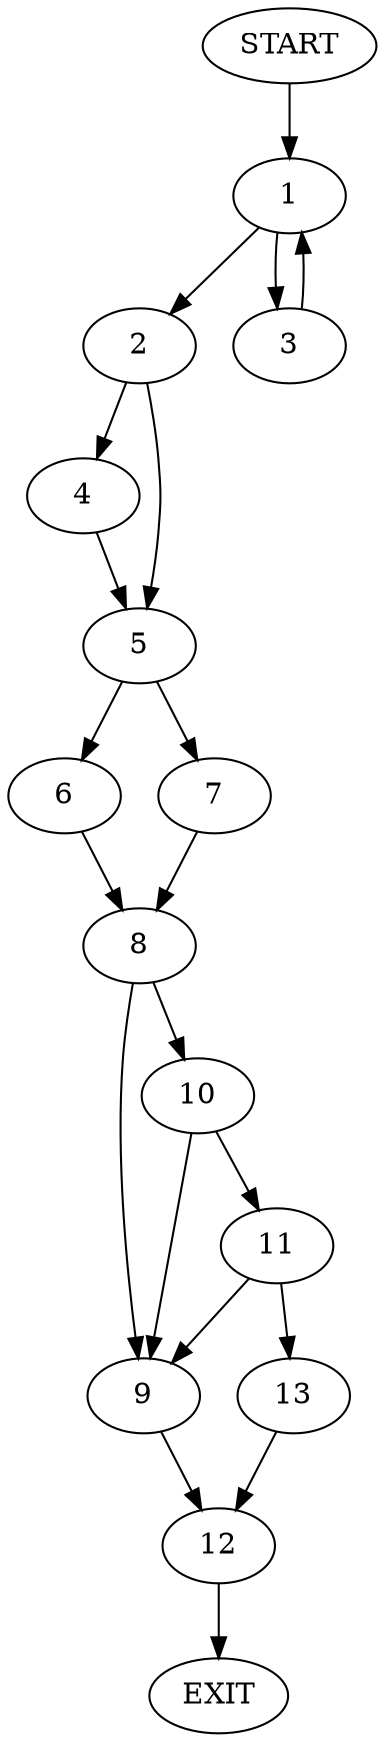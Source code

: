 digraph {
0 [label="START"]
14 [label="EXIT"]
0 -> 1
1 -> 2
1 -> 3
2 -> 4
2 -> 5
3 -> 1
4 -> 5
5 -> 6
5 -> 7
7 -> 8
6 -> 8
8 -> 9
8 -> 10
10 -> 11
10 -> 9
9 -> 12
11 -> 13
11 -> 9
13 -> 12
12 -> 14
}
